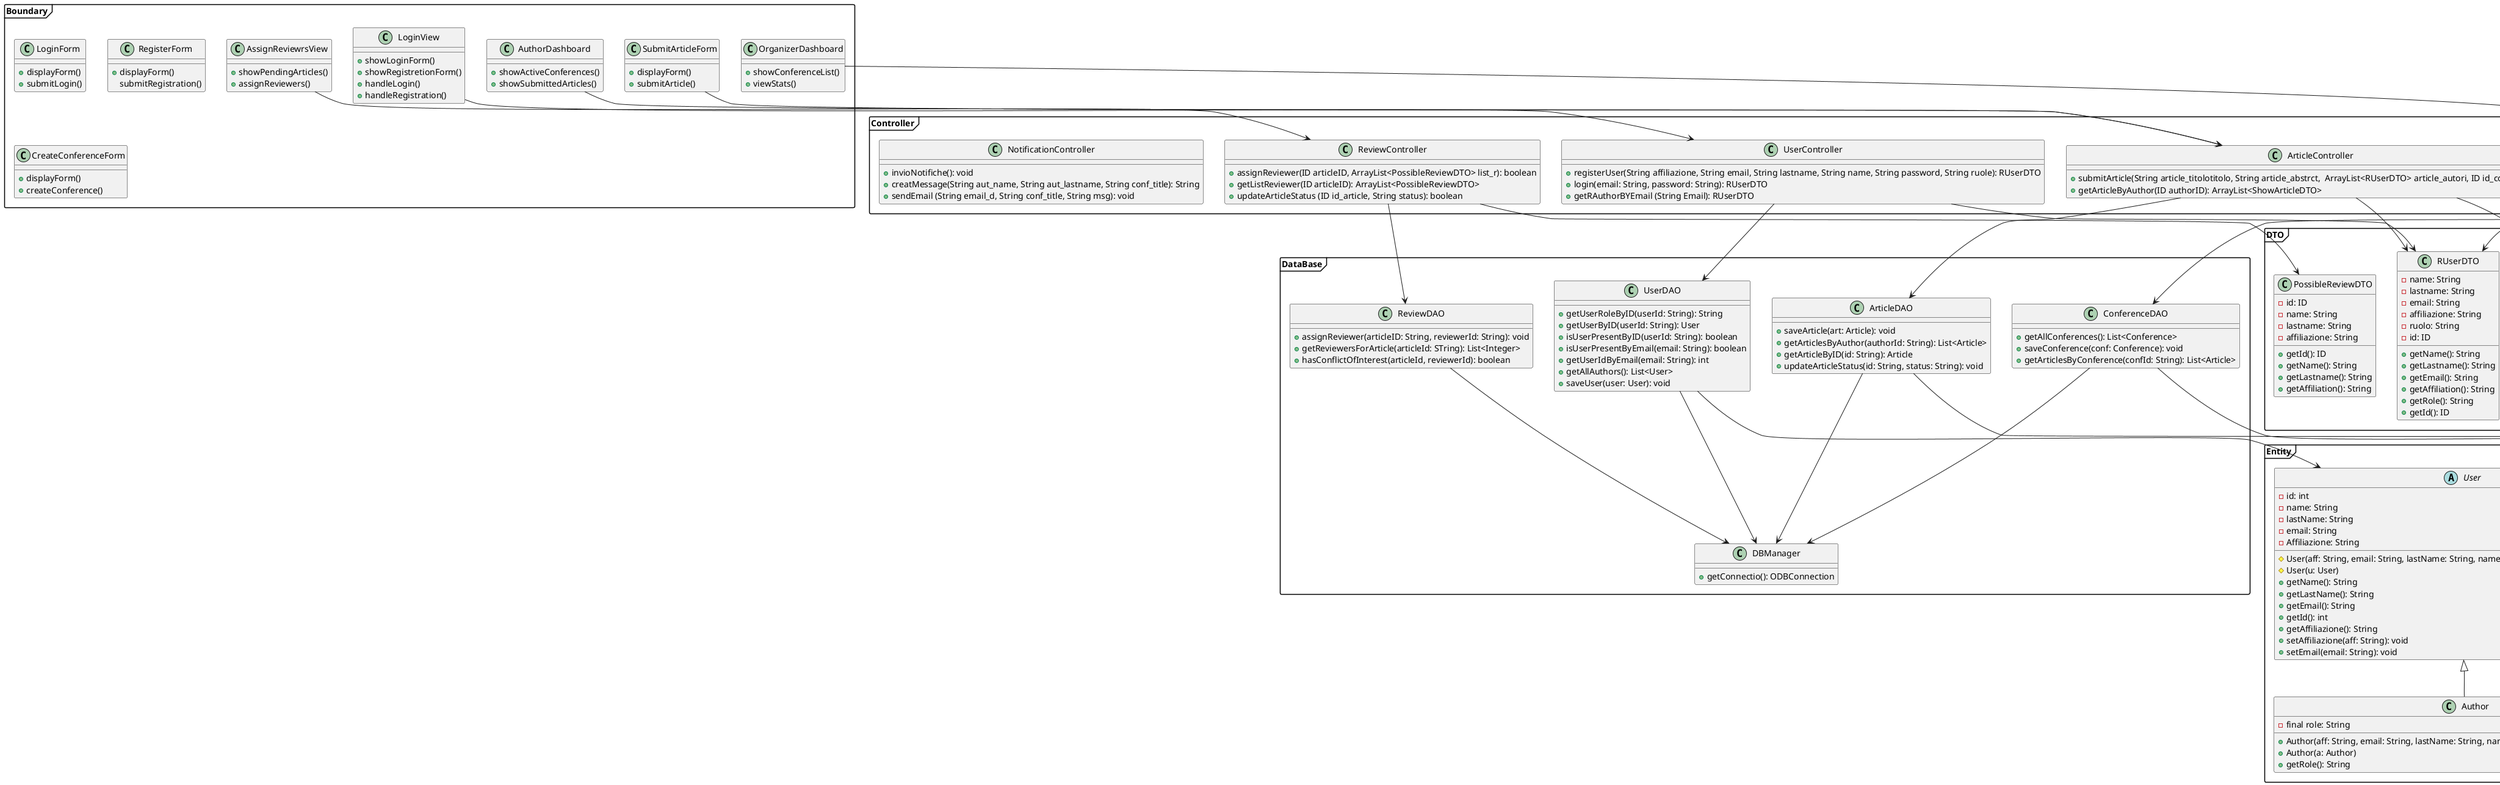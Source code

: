 @startuml
skinparam packageStyle frame

package DataBase {
  class UserDAO {
    + getUserRoleByID(userId: String): String		
    + getUserByID(userId: String): User
    + isUserPresentByID(userId: String): boolean
    + isUserPresentByEmail(email: String): boolean
    + getUserIdByEmail(email: String): int
    + getAllAuthors(): List<User>
    + saveUser(user: User): void
  }
  
  class ConferenceDAO {
    + getAllConferences(): List<Conference>
    + saveConference(conf: Conference): void
    + getArticlesByConference(confId: String): List<Article>
  }
  
  class ArticleDAO {
    + saveArticle(art: Article): void
    + getArticlesByAuthor(authorId: String): List<Article>
    + getArticleByID(id: String): Article
    + updateArticleStatus(id: String, status: String): void
  }
  
  class ReviewDAO {
    + assignReviewer(articleID: String, reviewerId: String): void
    + getReviewersForArticle(articleId: STring): List<Integer>
    + hasConflictOfInterest(articleId, reviewerId): boolean
  }

  class DBManager {
    + getConnectio(): ODBConnection
  }

  UserDAO --> DBManager
  ConferenceDAO --> DBManager
  ArticleDAO --> DBManager
  ReviewDAO --> DBManager
}

package Entity {

  abstract class User {
    - id: int
    - name: String
    - lastName: String
    - email: String
    - Affiliazione: String
    # User(aff: String, email: String, lastName: String, name: String, password: String, id: String);
    # User(u: User)
    + getName(): String
    + getLastName(): String
    + getEmail(): String
    + getId(): int
    + getAffiliazione(): String
    + setAffiliazione(aff: String): void
    + setEmail(email: String): void
  }

  class Author {
    - final role: String
    + Author(aff: String, email: String, lastName: String, name: String, password: String, id: String)
    + Author(a: Author)		
    + getRole(): String
  }

  class Organizer {
    - final role: String
    + Organizer(aff: String, email: String, lastName: String, name: String, password: String, id: String)
    + Organizer(o: Organizer)
    + getRole(): String
  }

  class Articolo {
    - titolo: String
    - abstract: String
    - coautori: List<Author>
    + Articolo(id: String, abstr: String, autori: List<Author>, titolo: String)
    + Articolo(a: Articolo)
  }
  
  class Conference {
    - titolo: String
    - descrizione: String
    - scadenza: Date
    - articoli: List<Article>
    + Conference(scadenza: Date, titolo: String, descrizione: String, id: String)
    + Conference(conf: Conference)
    + getTitolo(): String
    + getDescrizione(): String
    + getScadenza(): Date
    + getArticoli(): List<Article>
  }

  User <|-- Author
  User <|-- Organizer
  Conference o-- Article
}

package Controller {

  class UserController {
    + registerUser(String affiliazione, String email, String lastname, String name, String password, String ruole): RUserDTO
    + login(email: String, password: String): RUserDTO
    + getRAuthorBYEmail (String Email): RUserDTO
  }

  class ConferenceController {
    + createConference(LocalDate scadenza, String title, String descr, ID id, RUserDTO org): void
    + getActiveConferences(): ArrayList<ShowActiveConferenceDTO>
    + getArticlesByConference(ID: ID_conference): ArrayList<ShowArticleDTO>
  }
  
  class ArticleController {
    + submitArticle(String article_titolotitolo, String article_abstrct,  ArrayList<RUserDTO> article_autori, ID id_conf): boolean
    + getArticleByAuthor(ID authorID): ArrayList<ShowArticleDTO>
  }

  class ReviewController {
    + assignReviewer(ID articleID, ArrayList<PossibleReviewDTO> list_r): boolean
    + getListReviewer(ID articleID): ArrayList<PossibleReviewDTO>
    + updateArticleStatus (ID id_article, String status): boolean
  }

  class NotificationController {
    + invioNotifiche(): void
    + creatMessage(String aut_name, String aut_lastname, String conf_title): String
    + sendEmail (String email_d, String conf_title, String msg): void
  }

}

package Boundary {
  class LoginView {
    + showLoginForm()
    + showRegistretionForm()
    + handleLogin()
    + handleRegistration()
  }
  class LoginForm{
    +displayForm()
    +submitLogin()
  }
  class RegisterForm{
    +displayForm()
    submitRegistration()
  }
  
  class AuthorDashboard {
    + showActiveConferences()
    + showSubmittedArticles()
  }
  
  class SubmitArticleForm {
    + displayForm()
    + submitArticle()
  }
  
  class OrganizerDashboard {
    + showConferenceList()
    + viewStats()
  }
  
  class CreateConferenceForm {
    + displayForm()
    + createConference()
  }
  
  class AssignReviewrsView {
    + showPendingArticles()
    + assignReviewers()
  }
  
}

package DTO{

    class PossibleReviewDTO {
        - id: ID 
        - name: String
        - lastname: String
        - affiliazione: String
        + getId(): ID
        + getName(): String
        + getLastname(): String
        + getAffiliation(): String
    }

    class RUserDTO {
        - name: String
        - lastname: String
        - email: String
        - affiliazione: String
        - ruolo: String
        - id: ID
        + getName(): String
        + getLastname(): String
        + getEmail(): String
        + getAffiliation(): String
        + getRole(): String
        + getId(): ID
    }

    class ShowActiveConferenceDTO {
        - id: ID 
        - titolo: String
        - scadenza: Date
        - descrizione: String
        + getId(): ID
        + getTitle(): String
        + getDeadline(): Date
        + getDescription(): String
    }

    class ShowArticleDTO {
        - id: ID 
        - titolo: String
        - abstr: String
        - autori: ArrayList<RUserDTO>
        + getId(): ID
        + getTitle(): String
        + getAbstr(): String
        +getAuthors(): ArrayList<RUserDTO>
    }

}

UserDAO --> User
ArticleDAO --> Article
ConferenceDAO --> Conference
LoginView --> UserController
AuthorDashboard --> ArticleController
SubmitArticleForm --> ArticleController
OrganizerDashboard --> ConferenceController
AssignReviewrsView --> ReviewController
UserController --> UserDAO
ArticleController --> ArticleDAO
ConferenceController --> ConferenceDAO
ReviewController --> ReviewDAO
UserController --> RUserDTO
ConferenceController --> RUserDTO
ConferenceController --> ShowActiveConferenceDTO
ConferenceController --> ShowArticleDTO
ArticleController --> RUserDTO
ArticleController --> ShowArticleDTO
ReviewController --> PossibleReviewDTO
@enduml
